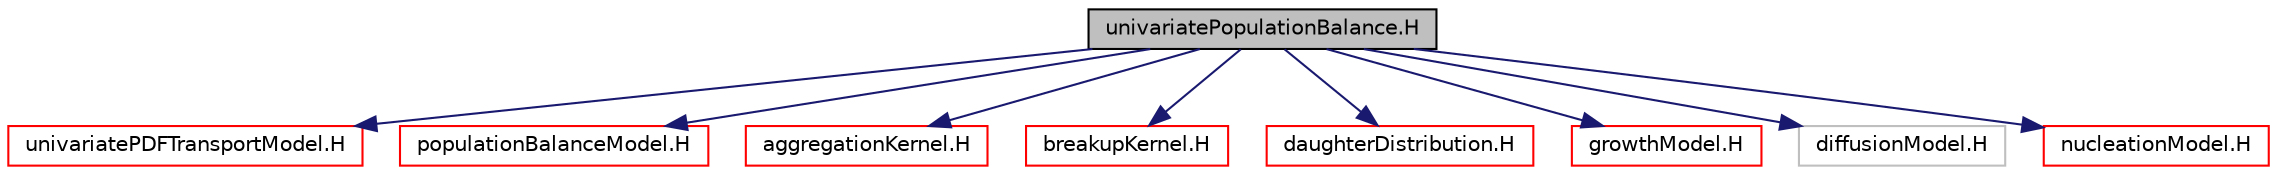 digraph "univariatePopulationBalance.H"
{
  bgcolor="transparent";
  edge [fontname="Helvetica",fontsize="10",labelfontname="Helvetica",labelfontsize="10"];
  node [fontname="Helvetica",fontsize="10",shape=record];
  Node1 [label="univariatePopulationBalance.H",height=0.2,width=0.4,color="black", fillcolor="grey75", style="filled", fontcolor="black"];
  Node1 -> Node2 [color="midnightblue",fontsize="10",style="solid",fontname="Helvetica"];
  Node2 [label="univariatePDFTransportModel.H",height=0.2,width=0.4,color="red",URL="$a00692.html"];
  Node1 -> Node3 [color="midnightblue",fontsize="10",style="solid",fontname="Helvetica"];
  Node3 [label="populationBalanceModel.H",height=0.2,width=0.4,color="red",URL="$a00606.html"];
  Node1 -> Node4 [color="midnightblue",fontsize="10",style="solid",fontname="Helvetica"];
  Node4 [label="aggregationKernel.H",height=0.2,width=0.4,color="red",URL="$a00236.html"];
  Node1 -> Node5 [color="midnightblue",fontsize="10",style="solid",fontname="Helvetica"];
  Node5 [label="breakupKernel.H",height=0.2,width=0.4,color="red",URL="$a00266.html"];
  Node1 -> Node6 [color="midnightblue",fontsize="10",style="solid",fontname="Helvetica"];
  Node6 [label="daughterDistribution.H",height=0.2,width=0.4,color="red",URL="$a00335.html"];
  Node1 -> Node7 [color="midnightblue",fontsize="10",style="solid",fontname="Helvetica"];
  Node7 [label="growthModel.H",height=0.2,width=0.4,color="red",URL="$a00403.html"];
  Node1 -> Node8 [color="midnightblue",fontsize="10",style="solid",fontname="Helvetica"];
  Node8 [label="diffusionModel.H",height=0.2,width=0.4,color="grey75"];
  Node1 -> Node9 [color="midnightblue",fontsize="10",style="solid",fontname="Helvetica"];
  Node9 [label="nucleationModel.H",height=0.2,width=0.4,color="red",URL="$a00568.html"];
}
